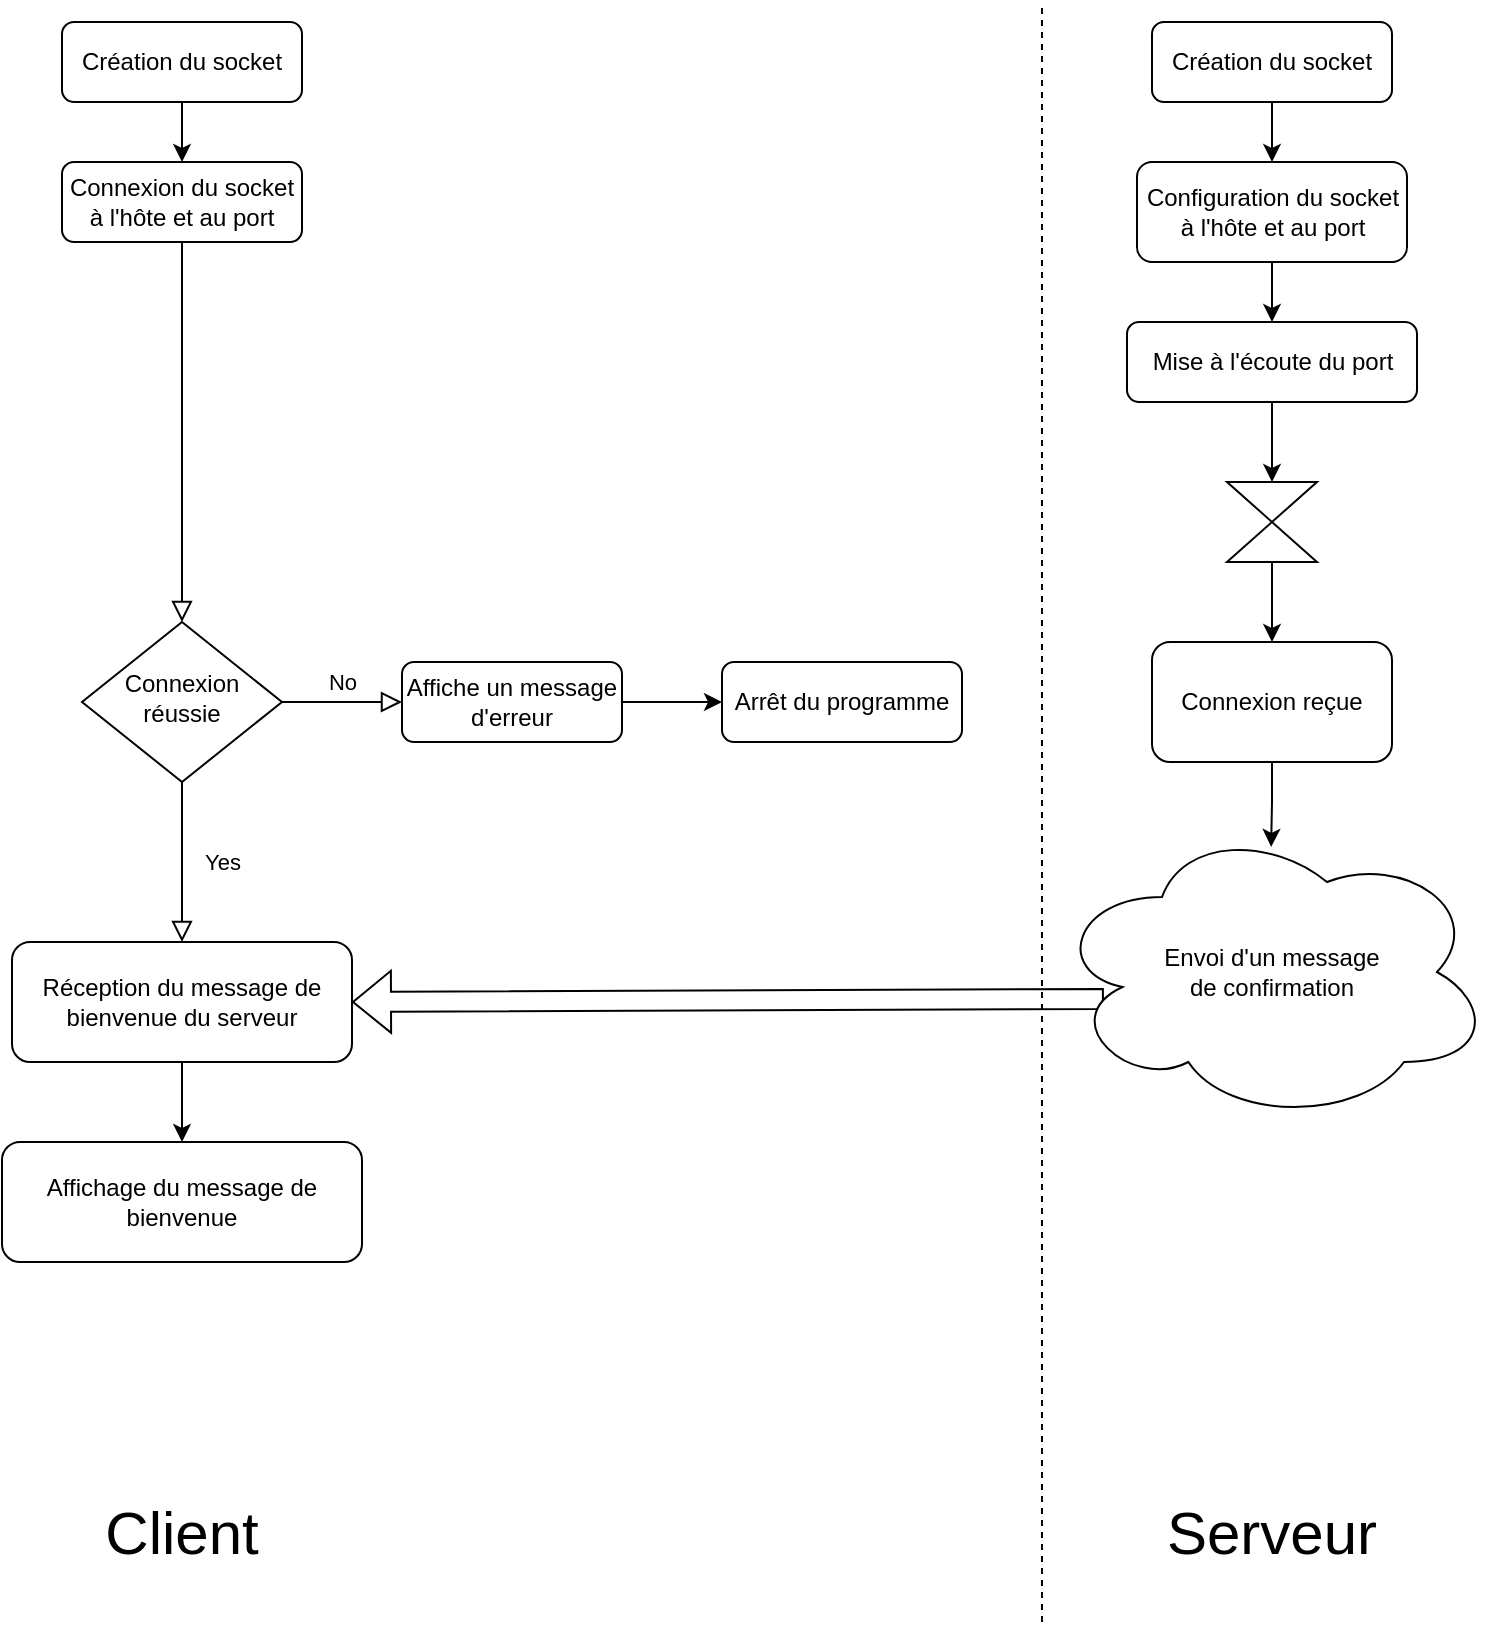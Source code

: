 <mxfile version="20.4.0" type="device"><diagram id="C5RBs43oDa-KdzZeNtuy" name="Page-1"><mxGraphModel dx="1422" dy="858" grid="1" gridSize="10" guides="1" tooltips="1" connect="1" arrows="1" fold="1" page="1" pageScale="1" pageWidth="827" pageHeight="1169" math="0" shadow="0"><root><mxCell id="WIyWlLk6GJQsqaUBKTNV-0"/><mxCell id="WIyWlLk6GJQsqaUBKTNV-1" parent="WIyWlLk6GJQsqaUBKTNV-0"/><mxCell id="WIyWlLk6GJQsqaUBKTNV-2" value="" style="rounded=0;html=1;jettySize=auto;orthogonalLoop=1;fontSize=11;endArrow=block;endFill=0;endSize=8;strokeWidth=1;shadow=0;labelBackgroundColor=none;edgeStyle=orthogonalEdgeStyle;" parent="WIyWlLk6GJQsqaUBKTNV-1" source="WIyWlLk6GJQsqaUBKTNV-3" target="WIyWlLk6GJQsqaUBKTNV-6" edge="1"><mxGeometry relative="1" as="geometry"/></mxCell><mxCell id="WIyWlLk6GJQsqaUBKTNV-3" value="Connexion du socket à l'hôte et au port" style="rounded=1;whiteSpace=wrap;html=1;fontSize=12;glass=0;strokeWidth=1;shadow=0;" parent="WIyWlLk6GJQsqaUBKTNV-1" vertex="1"><mxGeometry x="160" y="80" width="120" height="40" as="geometry"/></mxCell><mxCell id="WIyWlLk6GJQsqaUBKTNV-4" value="Yes" style="rounded=0;html=1;jettySize=auto;orthogonalLoop=1;fontSize=11;endArrow=block;endFill=0;endSize=8;strokeWidth=1;shadow=0;labelBackgroundColor=none;edgeStyle=orthogonalEdgeStyle;entryX=0.5;entryY=0;entryDx=0;entryDy=0;" parent="WIyWlLk6GJQsqaUBKTNV-1" source="WIyWlLk6GJQsqaUBKTNV-6" target="CKx4tGy-P49WhpRE5MHx-4" edge="1"><mxGeometry y="20" relative="1" as="geometry"><mxPoint as="offset"/><mxPoint x="220" y="310" as="sourcePoint"/><mxPoint x="220" y="350" as="targetPoint"/></mxGeometry></mxCell><mxCell id="WIyWlLk6GJQsqaUBKTNV-5" value="No" style="edgeStyle=orthogonalEdgeStyle;rounded=0;html=1;jettySize=auto;orthogonalLoop=1;fontSize=11;endArrow=block;endFill=0;endSize=8;strokeWidth=1;shadow=0;labelBackgroundColor=none;exitX=1;exitY=0.5;exitDx=0;exitDy=0;" parent="WIyWlLk6GJQsqaUBKTNV-1" source="WIyWlLk6GJQsqaUBKTNV-6" target="WIyWlLk6GJQsqaUBKTNV-7" edge="1"><mxGeometry y="10" relative="1" as="geometry"><mxPoint as="offset"/><mxPoint x="270" y="350" as="sourcePoint"/></mxGeometry></mxCell><mxCell id="WIyWlLk6GJQsqaUBKTNV-6" value="Connexion réussie" style="rhombus;whiteSpace=wrap;html=1;shadow=0;fontFamily=Helvetica;fontSize=12;align=center;strokeWidth=1;spacing=6;spacingTop=-4;" parent="WIyWlLk6GJQsqaUBKTNV-1" vertex="1"><mxGeometry x="170" y="310" width="100" height="80" as="geometry"/></mxCell><mxCell id="CKx4tGy-P49WhpRE5MHx-2" value="" style="edgeStyle=orthogonalEdgeStyle;rounded=0;orthogonalLoop=1;jettySize=auto;html=1;" edge="1" parent="WIyWlLk6GJQsqaUBKTNV-1" source="WIyWlLk6GJQsqaUBKTNV-7" target="CKx4tGy-P49WhpRE5MHx-1"><mxGeometry relative="1" as="geometry"/></mxCell><mxCell id="WIyWlLk6GJQsqaUBKTNV-7" value="Affiche un message d'erreur" style="rounded=1;whiteSpace=wrap;html=1;fontSize=12;glass=0;strokeWidth=1;shadow=0;" parent="WIyWlLk6GJQsqaUBKTNV-1" vertex="1"><mxGeometry x="330" y="330" width="110" height="40" as="geometry"/></mxCell><mxCell id="CKx4tGy-P49WhpRE5MHx-3" value="" style="edgeStyle=orthogonalEdgeStyle;rounded=0;orthogonalLoop=1;jettySize=auto;html=1;" edge="1" parent="WIyWlLk6GJQsqaUBKTNV-1" source="CKx4tGy-P49WhpRE5MHx-0" target="WIyWlLk6GJQsqaUBKTNV-3"><mxGeometry relative="1" as="geometry"/></mxCell><mxCell id="CKx4tGy-P49WhpRE5MHx-0" value="Création du socket" style="rounded=1;whiteSpace=wrap;html=1;fontSize=12;glass=0;strokeWidth=1;shadow=0;" vertex="1" parent="WIyWlLk6GJQsqaUBKTNV-1"><mxGeometry x="160" y="10" width="120" height="40" as="geometry"/></mxCell><mxCell id="CKx4tGy-P49WhpRE5MHx-1" value="Arrêt du programme" style="rounded=1;whiteSpace=wrap;html=1;fontSize=12;glass=0;strokeWidth=1;shadow=0;" vertex="1" parent="WIyWlLk6GJQsqaUBKTNV-1"><mxGeometry x="490" y="330" width="120" height="40" as="geometry"/></mxCell><mxCell id="CKx4tGy-P49WhpRE5MHx-8" value="" style="edgeStyle=orthogonalEdgeStyle;rounded=0;orthogonalLoop=1;jettySize=auto;html=1;" edge="1" parent="WIyWlLk6GJQsqaUBKTNV-1" source="CKx4tGy-P49WhpRE5MHx-4" target="CKx4tGy-P49WhpRE5MHx-7"><mxGeometry relative="1" as="geometry"/></mxCell><mxCell id="CKx4tGy-P49WhpRE5MHx-4" value="Réception du message de bienvenue du serveur" style="rounded=1;whiteSpace=wrap;html=1;" vertex="1" parent="WIyWlLk6GJQsqaUBKTNV-1"><mxGeometry x="135" y="470" width="170" height="60" as="geometry"/></mxCell><mxCell id="CKx4tGy-P49WhpRE5MHx-5" value="" style="shape=flexArrow;endArrow=classic;html=1;rounded=0;entryX=1;entryY=0.5;entryDx=0;entryDy=0;exitX=0.118;exitY=0.59;exitDx=0;exitDy=0;exitPerimeter=0;" edge="1" parent="WIyWlLk6GJQsqaUBKTNV-1" source="CKx4tGy-P49WhpRE5MHx-6" target="CKx4tGy-P49WhpRE5MHx-4"><mxGeometry width="50" height="50" relative="1" as="geometry"><mxPoint x="455" y="500" as="sourcePoint"/><mxPoint x="425" y="400" as="targetPoint"/><Array as="points"/></mxGeometry></mxCell><mxCell id="CKx4tGy-P49WhpRE5MHx-6" value="&lt;div&gt;Envoi d'un message &lt;br&gt;&lt;/div&gt;&lt;div&gt;de confirmation&lt;/div&gt;" style="ellipse;shape=cloud;whiteSpace=wrap;html=1;" vertex="1" parent="WIyWlLk6GJQsqaUBKTNV-1"><mxGeometry x="655" y="410" width="220" height="150" as="geometry"/></mxCell><mxCell id="CKx4tGy-P49WhpRE5MHx-7" value="Affichage du message de bienvenue" style="rounded=1;whiteSpace=wrap;html=1;" vertex="1" parent="WIyWlLk6GJQsqaUBKTNV-1"><mxGeometry x="130" y="570" width="180" height="60" as="geometry"/></mxCell><mxCell id="CKx4tGy-P49WhpRE5MHx-19" style="edgeStyle=orthogonalEdgeStyle;rounded=0;orthogonalLoop=1;jettySize=auto;html=1;" edge="1" parent="WIyWlLk6GJQsqaUBKTNV-1" source="CKx4tGy-P49WhpRE5MHx-11" target="CKx4tGy-P49WhpRE5MHx-12"><mxGeometry relative="1" as="geometry"/></mxCell><mxCell id="CKx4tGy-P49WhpRE5MHx-11" value="Création du socket" style="rounded=1;whiteSpace=wrap;html=1;fontSize=12;glass=0;strokeWidth=1;shadow=0;" vertex="1" parent="WIyWlLk6GJQsqaUBKTNV-1"><mxGeometry x="705" y="10" width="120" height="40" as="geometry"/></mxCell><mxCell id="CKx4tGy-P49WhpRE5MHx-20" style="edgeStyle=orthogonalEdgeStyle;rounded=0;orthogonalLoop=1;jettySize=auto;html=1;entryX=0.5;entryY=0;entryDx=0;entryDy=0;" edge="1" parent="WIyWlLk6GJQsqaUBKTNV-1" source="CKx4tGy-P49WhpRE5MHx-12" target="CKx4tGy-P49WhpRE5MHx-13"><mxGeometry relative="1" as="geometry"/></mxCell><mxCell id="CKx4tGy-P49WhpRE5MHx-12" value="Configuration du socket à l'hôte et au port" style="rounded=1;whiteSpace=wrap;html=1;fontSize=12;glass=0;strokeWidth=1;shadow=0;" vertex="1" parent="WIyWlLk6GJQsqaUBKTNV-1"><mxGeometry x="697.5" y="80" width="135" height="50" as="geometry"/></mxCell><mxCell id="CKx4tGy-P49WhpRE5MHx-22" style="edgeStyle=orthogonalEdgeStyle;rounded=0;orthogonalLoop=1;jettySize=auto;html=1;entryX=0.5;entryY=0;entryDx=0;entryDy=0;" edge="1" parent="WIyWlLk6GJQsqaUBKTNV-1" source="CKx4tGy-P49WhpRE5MHx-13" target="CKx4tGy-P49WhpRE5MHx-15"><mxGeometry relative="1" as="geometry"/></mxCell><mxCell id="CKx4tGy-P49WhpRE5MHx-13" value="Mise à l'écoute du port" style="rounded=1;whiteSpace=wrap;html=1;fontSize=12;glass=0;strokeWidth=1;shadow=0;" vertex="1" parent="WIyWlLk6GJQsqaUBKTNV-1"><mxGeometry x="692.5" y="160" width="145" height="40" as="geometry"/></mxCell><mxCell id="CKx4tGy-P49WhpRE5MHx-23" style="edgeStyle=orthogonalEdgeStyle;rounded=0;orthogonalLoop=1;jettySize=auto;html=1;entryX=0.5;entryY=0;entryDx=0;entryDy=0;" edge="1" parent="WIyWlLk6GJQsqaUBKTNV-1" source="CKx4tGy-P49WhpRE5MHx-15" target="CKx4tGy-P49WhpRE5MHx-16"><mxGeometry relative="1" as="geometry"/></mxCell><mxCell id="CKx4tGy-P49WhpRE5MHx-15" value="&lt;span style=&quot;white-space: pre;&quot;&gt;&#9;&lt;/span&gt;" style="shape=collate;whiteSpace=wrap;html=1;" vertex="1" parent="WIyWlLk6GJQsqaUBKTNV-1"><mxGeometry x="742.5" y="240" width="45" height="40" as="geometry"/></mxCell><mxCell id="CKx4tGy-P49WhpRE5MHx-24" style="edgeStyle=orthogonalEdgeStyle;rounded=0;orthogonalLoop=1;jettySize=auto;html=1;entryX=0.498;entryY=0.083;entryDx=0;entryDy=0;entryPerimeter=0;" edge="1" parent="WIyWlLk6GJQsqaUBKTNV-1" source="CKx4tGy-P49WhpRE5MHx-16" target="CKx4tGy-P49WhpRE5MHx-6"><mxGeometry relative="1" as="geometry"/></mxCell><mxCell id="CKx4tGy-P49WhpRE5MHx-16" value="Connexion reçue" style="rounded=1;whiteSpace=wrap;html=1;" vertex="1" parent="WIyWlLk6GJQsqaUBKTNV-1"><mxGeometry x="705" y="320" width="120" height="60" as="geometry"/></mxCell><mxCell id="CKx4tGy-P49WhpRE5MHx-25" value="" style="endArrow=none;dashed=1;html=1;rounded=0;" edge="1" parent="WIyWlLk6GJQsqaUBKTNV-1"><mxGeometry width="50" height="50" relative="1" as="geometry"><mxPoint x="650" y="810" as="sourcePoint"/><mxPoint x="650" as="targetPoint"/></mxGeometry></mxCell><mxCell id="CKx4tGy-P49WhpRE5MHx-27" value="&lt;font style=&quot;font-size: 13px;&quot;&gt;&lt;font style=&quot;font-size: 14px;&quot;&gt;&lt;font style=&quot;font-size: 15px;&quot;&gt;&lt;font style=&quot;font-size: 30px;&quot;&gt;&lt;font style=&quot;font-size: 30px;&quot;&gt;Client&lt;/font&gt;&lt;/font&gt;&lt;/font&gt;&lt;/font&gt;&lt;/font&gt;" style="text;html=1;strokeColor=none;fillColor=none;align=center;verticalAlign=middle;whiteSpace=wrap;rounded=0;" vertex="1" parent="WIyWlLk6GJQsqaUBKTNV-1"><mxGeometry x="190" y="750" width="60" height="30" as="geometry"/></mxCell><mxCell id="CKx4tGy-P49WhpRE5MHx-28" value="&lt;font style=&quot;font-size: 30px;&quot;&gt;&lt;font style=&quot;font-size: 30px;&quot;&gt;Serveur&lt;/font&gt;&lt;/font&gt;" style="text;html=1;strokeColor=none;fillColor=none;align=center;verticalAlign=middle;whiteSpace=wrap;rounded=0;" vertex="1" parent="WIyWlLk6GJQsqaUBKTNV-1"><mxGeometry x="735" y="750" width="60" height="30" as="geometry"/></mxCell></root></mxGraphModel></diagram></mxfile>